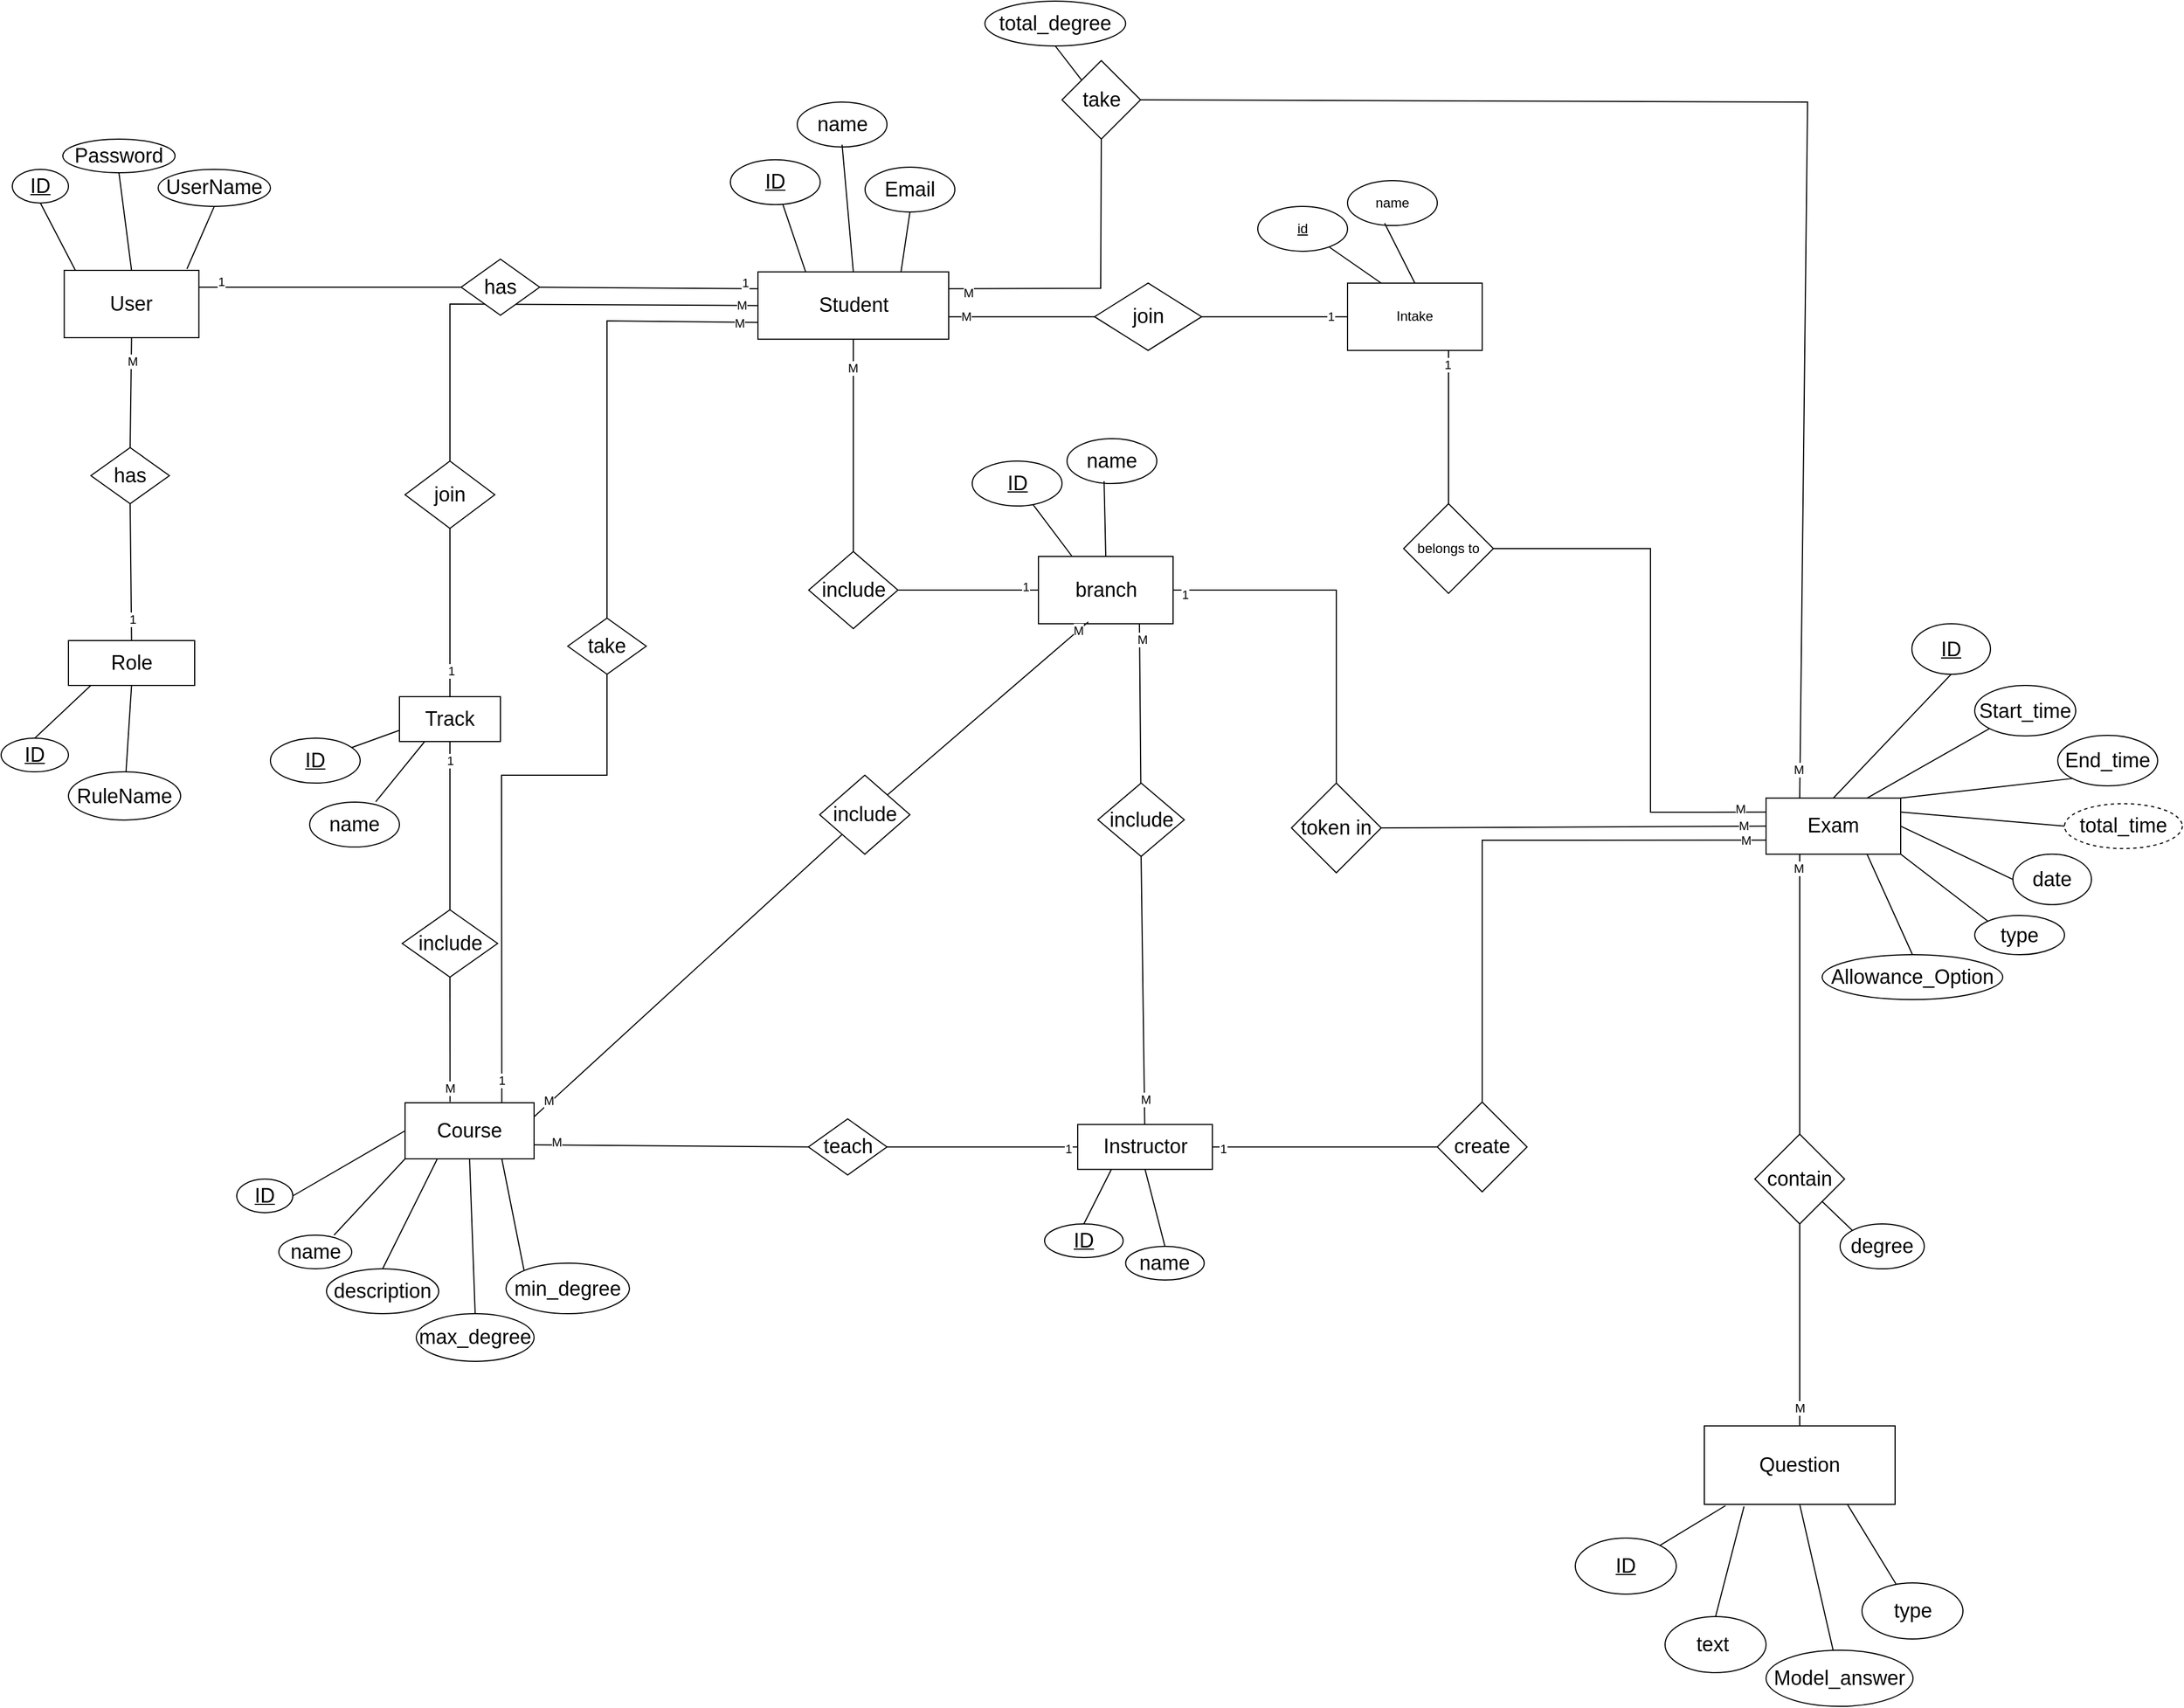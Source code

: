 <mxfile version="24.4.13" type="device">
  <diagram id="R2lEEEUBdFMjLlhIrx00" name="Page-1">
    <mxGraphModel dx="2950" dy="2292" grid="1" gridSize="10" guides="1" tooltips="1" connect="1" arrows="1" fold="1" page="1" pageScale="1" pageWidth="850" pageHeight="1100" math="0" shadow="0" extFonts="Permanent Marker^https://fonts.googleapis.com/css?family=Permanent+Marker">
      <root>
        <mxCell id="0" />
        <mxCell id="1" parent="0" />
        <mxCell id="14B_oREcPOsQsigrCazK-3" value="&lt;font style=&quot;font-size: 18px;&quot;&gt;Track&lt;/font&gt;" style="rounded=0;whiteSpace=wrap;html=1;" parent="1" vertex="1">
          <mxGeometry x="-125" y="540" width="90" height="40" as="geometry" />
        </mxCell>
        <mxCell id="14B_oREcPOsQsigrCazK-4" value="" style="endArrow=none;html=1;rounded=0;exitX=0;exitY=0.75;exitDx=0;exitDy=0;" parent="1" target="14B_oREcPOsQsigrCazK-5" edge="1" source="14B_oREcPOsQsigrCazK-3">
          <mxGeometry width="50" height="50" relative="1" as="geometry">
            <mxPoint x="-150" y="782.27" as="sourcePoint" />
            <mxPoint x="-160" y="722.27" as="targetPoint" />
          </mxGeometry>
        </mxCell>
        <mxCell id="14B_oREcPOsQsigrCazK-5" value="&lt;u&gt;&lt;font style=&quot;font-size: 18px;&quot;&gt;ID&lt;/font&gt;&lt;/u&gt;" style="ellipse;whiteSpace=wrap;html=1;" parent="1" vertex="1">
          <mxGeometry x="-240" y="577.03" width="80" height="40" as="geometry" />
        </mxCell>
        <mxCell id="14B_oREcPOsQsigrCazK-6" value="&lt;font style=&quot;font-size: 18px;&quot;&gt;name&lt;/font&gt;" style="ellipse;whiteSpace=wrap;html=1;" parent="1" vertex="1">
          <mxGeometry x="-205" y="634.04" width="80" height="40" as="geometry" />
        </mxCell>
        <mxCell id="14B_oREcPOsQsigrCazK-7" value="" style="endArrow=none;html=1;rounded=0;entryX=0.736;entryY=-0.009;entryDx=0;entryDy=0;entryPerimeter=0;exitX=0.25;exitY=1;exitDx=0;exitDy=0;" parent="1" target="14B_oREcPOsQsigrCazK-6" edge="1" source="14B_oREcPOsQsigrCazK-3">
          <mxGeometry width="50" height="50" relative="1" as="geometry">
            <mxPoint x="-80" y="782.27" as="sourcePoint" />
            <mxPoint x="-30" y="732.27" as="targetPoint" />
          </mxGeometry>
        </mxCell>
        <mxCell id="14B_oREcPOsQsigrCazK-9" value="Intake" style="rounded=0;whiteSpace=wrap;html=1;" parent="1" vertex="1">
          <mxGeometry x="720" y="171.36" width="120" height="60" as="geometry" />
        </mxCell>
        <mxCell id="14B_oREcPOsQsigrCazK-10" value="" style="endArrow=none;html=1;rounded=0;exitX=0.25;exitY=0;exitDx=0;exitDy=0;" parent="1" target="14B_oREcPOsQsigrCazK-11" edge="1" source="14B_oREcPOsQsigrCazK-9">
          <mxGeometry width="50" height="50" relative="1" as="geometry">
            <mxPoint x="544.53" y="161.36" as="sourcePoint" />
            <mxPoint x="534.53" y="101.36" as="targetPoint" />
          </mxGeometry>
        </mxCell>
        <mxCell id="14B_oREcPOsQsigrCazK-11" value="&lt;u&gt;id&lt;/u&gt;" style="ellipse;whiteSpace=wrap;html=1;" parent="1" vertex="1">
          <mxGeometry x="640" y="102.97" width="80" height="40" as="geometry" />
        </mxCell>
        <mxCell id="14B_oREcPOsQsigrCazK-12" value="name" style="ellipse;whiteSpace=wrap;html=1;" parent="1" vertex="1">
          <mxGeometry x="720" y="80" width="80" height="40" as="geometry" />
        </mxCell>
        <mxCell id="14B_oREcPOsQsigrCazK-13" value="" style="endArrow=none;html=1;rounded=0;entryX=0.413;entryY=0.95;entryDx=0;entryDy=0;entryPerimeter=0;exitX=0.5;exitY=0;exitDx=0;exitDy=0;" parent="1" target="14B_oREcPOsQsigrCazK-12" edge="1" source="14B_oREcPOsQsigrCazK-9">
          <mxGeometry width="50" height="50" relative="1" as="geometry">
            <mxPoint x="594.53" y="161.36" as="sourcePoint" />
            <mxPoint x="644.53" y="111.36" as="targetPoint" />
          </mxGeometry>
        </mxCell>
        <mxCell id="14B_oREcPOsQsigrCazK-14" value="&lt;font style=&quot;font-size: 18px;&quot;&gt;branch&lt;/font&gt;" style="rounded=0;whiteSpace=wrap;html=1;" parent="1" vertex="1">
          <mxGeometry x="444.53" y="415" width="120" height="60" as="geometry" />
        </mxCell>
        <mxCell id="14B_oREcPOsQsigrCazK-15" value="" style="endArrow=none;html=1;rounded=0;exitX=0.25;exitY=0;exitDx=0;exitDy=0;" parent="1" target="14B_oREcPOsQsigrCazK-16" edge="1" source="14B_oREcPOsQsigrCazK-14">
          <mxGeometry width="50" height="50" relative="1" as="geometry">
            <mxPoint x="544.53" y="341.36" as="sourcePoint" />
            <mxPoint x="534.53" y="281.36" as="targetPoint" />
          </mxGeometry>
        </mxCell>
        <mxCell id="14B_oREcPOsQsigrCazK-16" value="&lt;u&gt;&lt;font style=&quot;font-size: 18px;&quot;&gt;ID&lt;/font&gt;&lt;/u&gt;" style="ellipse;whiteSpace=wrap;html=1;" parent="1" vertex="1">
          <mxGeometry x="385.53" y="330" width="80" height="40" as="geometry" />
        </mxCell>
        <mxCell id="14B_oREcPOsQsigrCazK-17" value="&lt;font style=&quot;font-size: 18px;&quot;&gt;name&lt;/font&gt;" style="ellipse;whiteSpace=wrap;html=1;" parent="1" vertex="1">
          <mxGeometry x="470" y="310" width="80" height="40" as="geometry" />
        </mxCell>
        <mxCell id="14B_oREcPOsQsigrCazK-18" value="" style="endArrow=none;html=1;rounded=0;entryX=0.413;entryY=0.95;entryDx=0;entryDy=0;entryPerimeter=0;exitX=0.5;exitY=0;exitDx=0;exitDy=0;" parent="1" target="14B_oREcPOsQsigrCazK-17" edge="1" source="14B_oREcPOsQsigrCazK-14">
          <mxGeometry width="50" height="50" relative="1" as="geometry">
            <mxPoint x="614.53" y="341.36" as="sourcePoint" />
            <mxPoint x="664.53" y="291.36" as="targetPoint" />
          </mxGeometry>
        </mxCell>
        <mxCell id="14B_oREcPOsQsigrCazK-19" value="&lt;font style=&quot;font-size: 18px;&quot;&gt;Student&lt;/font&gt;" style="rounded=0;whiteSpace=wrap;html=1;" parent="1" vertex="1">
          <mxGeometry x="194.53" y="161.36" width="170" height="60" as="geometry" />
        </mxCell>
        <mxCell id="14B_oREcPOsQsigrCazK-20" value="" style="endArrow=none;html=1;rounded=0;exitX=0.25;exitY=0;exitDx=0;exitDy=0;" parent="1" target="14B_oREcPOsQsigrCazK-21" edge="1" source="14B_oREcPOsQsigrCazK-19">
          <mxGeometry width="50" height="50" relative="1" as="geometry">
            <mxPoint x="224.53" y="161.36" as="sourcePoint" />
            <mxPoint x="214.53" y="101.36" as="targetPoint" />
          </mxGeometry>
        </mxCell>
        <mxCell id="14B_oREcPOsQsigrCazK-21" value="&lt;u&gt;&lt;font style=&quot;font-size: 18px;&quot;&gt;ID&lt;/font&gt;&lt;/u&gt;" style="ellipse;whiteSpace=wrap;html=1;" parent="1" vertex="1">
          <mxGeometry x="170.0" y="61.36" width="80" height="40" as="geometry" />
        </mxCell>
        <mxCell id="14B_oREcPOsQsigrCazK-22" value="&lt;font style=&quot;font-size: 18px;&quot;&gt;name&lt;/font&gt;" style="ellipse;whiteSpace=wrap;html=1;" parent="1" vertex="1">
          <mxGeometry x="229.53" y="10" width="80" height="40" as="geometry" />
        </mxCell>
        <mxCell id="14B_oREcPOsQsigrCazK-23" value="" style="endArrow=none;html=1;rounded=0;entryX=0.5;entryY=0.95;entryDx=0;entryDy=0;entryPerimeter=0;exitX=0.5;exitY=0;exitDx=0;exitDy=0;" parent="1" target="14B_oREcPOsQsigrCazK-22" edge="1" source="14B_oREcPOsQsigrCazK-19">
          <mxGeometry width="50" height="50" relative="1" as="geometry">
            <mxPoint x="294.53" y="161.36" as="sourcePoint" />
            <mxPoint x="344.53" y="111.36" as="targetPoint" />
          </mxGeometry>
        </mxCell>
        <mxCell id="14B_oREcPOsQsigrCazK-24" value="&lt;font style=&quot;font-size: 18px;&quot;&gt;join&lt;/font&gt;" style="rhombus;whiteSpace=wrap;html=1;" parent="1" vertex="1">
          <mxGeometry x="-120" y="330" width="80" height="60" as="geometry" />
        </mxCell>
        <mxCell id="14B_oREcPOsQsigrCazK-25" value="&lt;font style=&quot;font-size: 18px;&quot;&gt;join&lt;/font&gt;" style="rhombus;whiteSpace=wrap;html=1;" parent="1" vertex="1">
          <mxGeometry x="494.53" y="171.36" width="95.47" height="60" as="geometry" />
        </mxCell>
        <mxCell id="14B_oREcPOsQsigrCazK-33" value="" style="endArrow=none;html=1;rounded=0;entryX=0.5;entryY=1;entryDx=0;entryDy=0;exitX=0.5;exitY=0;exitDx=0;exitDy=0;" parent="1" source="14B_oREcPOsQsigrCazK-3" target="14B_oREcPOsQsigrCazK-24" edge="1">
          <mxGeometry width="50" height="50" relative="1" as="geometry">
            <mxPoint x="120" y="200" as="sourcePoint" />
            <mxPoint x="170" y="190" as="targetPoint" />
          </mxGeometry>
        </mxCell>
        <mxCell id="B5UOWCQT7WB5_f8kOvTA-18" value="1" style="edgeLabel;html=1;align=center;verticalAlign=middle;resizable=0;points=[];" vertex="1" connectable="0" parent="14B_oREcPOsQsigrCazK-33">
          <mxGeometry x="-0.687" y="-1" relative="1" as="geometry">
            <mxPoint as="offset" />
          </mxGeometry>
        </mxCell>
        <mxCell id="14B_oREcPOsQsigrCazK-35" value="" style="endArrow=none;html=1;rounded=0;entryX=0;entryY=0.5;entryDx=0;entryDy=0;exitX=0.5;exitY=0;exitDx=0;exitDy=0;entryPerimeter=0;" parent="1" source="14B_oREcPOsQsigrCazK-24" target="14B_oREcPOsQsigrCazK-19" edge="1">
          <mxGeometry width="50" height="50" relative="1" as="geometry">
            <mxPoint x="260" y="195" as="sourcePoint" />
            <mxPoint x="310" y="185" as="targetPoint" />
            <Array as="points">
              <mxPoint x="-80" y="190" />
            </Array>
          </mxGeometry>
        </mxCell>
        <mxCell id="B5UOWCQT7WB5_f8kOvTA-17" value="M" style="edgeLabel;html=1;align=center;verticalAlign=middle;resizable=0;points=[];" vertex="1" connectable="0" parent="14B_oREcPOsQsigrCazK-35">
          <mxGeometry x="0.931" y="1" relative="1" as="geometry">
            <mxPoint as="offset" />
          </mxGeometry>
        </mxCell>
        <mxCell id="14B_oREcPOsQsigrCazK-56" value="" style="endArrow=none;html=1;rounded=0;entryX=0;entryY=0.5;entryDx=0;entryDy=0;" parent="1" target="14B_oREcPOsQsigrCazK-25" edge="1">
          <mxGeometry width="50" height="50" relative="1" as="geometry">
            <mxPoint x="364.53" y="201.36" as="sourcePoint" />
            <mxPoint x="414.53" y="151.36" as="targetPoint" />
          </mxGeometry>
        </mxCell>
        <mxCell id="B5UOWCQT7WB5_f8kOvTA-31" value="M" style="edgeLabel;html=1;align=center;verticalAlign=middle;resizable=0;points=[];" vertex="1" connectable="0" parent="14B_oREcPOsQsigrCazK-56">
          <mxGeometry x="-0.758" y="1" relative="1" as="geometry">
            <mxPoint as="offset" />
          </mxGeometry>
        </mxCell>
        <mxCell id="14B_oREcPOsQsigrCazK-61" value="" style="endArrow=none;html=1;rounded=0;entryX=0;entryY=0.5;entryDx=0;entryDy=0;exitX=1;exitY=0.5;exitDx=0;exitDy=0;" parent="1" target="14B_oREcPOsQsigrCazK-9" edge="1" source="14B_oREcPOsQsigrCazK-25">
          <mxGeometry width="50" height="50" relative="1" as="geometry">
            <mxPoint x="600" y="180" as="sourcePoint" />
            <mxPoint x="414.53" y="151.36" as="targetPoint" />
            <Array as="points" />
          </mxGeometry>
        </mxCell>
        <mxCell id="B5UOWCQT7WB5_f8kOvTA-32" value="1" style="edgeLabel;html=1;align=center;verticalAlign=middle;resizable=0;points=[];" vertex="1" connectable="0" parent="14B_oREcPOsQsigrCazK-61">
          <mxGeometry x="0.763" y="1" relative="1" as="geometry">
            <mxPoint as="offset" />
          </mxGeometry>
        </mxCell>
        <mxCell id="14B_oREcPOsQsigrCazK-63" value="&lt;font style=&quot;font-size: 18px;&quot;&gt;include&lt;/font&gt;" style="rhombus;whiteSpace=wrap;html=1;" parent="1" vertex="1">
          <mxGeometry x="239.76" y="410.68" width="79.53" height="68.64" as="geometry" />
        </mxCell>
        <mxCell id="14B_oREcPOsQsigrCazK-64" value="" style="endArrow=none;html=1;rounded=0;entryX=0;entryY=0.5;entryDx=0;entryDy=0;exitX=1;exitY=0.5;exitDx=0;exitDy=0;" parent="1" source="14B_oREcPOsQsigrCazK-63" target="14B_oREcPOsQsigrCazK-14" edge="1">
          <mxGeometry width="50" height="50" relative="1" as="geometry">
            <mxPoint x="364.53" y="341.36" as="sourcePoint" />
            <mxPoint x="414.53" y="291.36" as="targetPoint" />
          </mxGeometry>
        </mxCell>
        <mxCell id="B5UOWCQT7WB5_f8kOvTA-28" value="1" style="edgeLabel;html=1;align=center;verticalAlign=middle;resizable=0;points=[];" vertex="1" connectable="0" parent="14B_oREcPOsQsigrCazK-64">
          <mxGeometry x="0.805" y="3" relative="1" as="geometry">
            <mxPoint as="offset" />
          </mxGeometry>
        </mxCell>
        <mxCell id="14B_oREcPOsQsigrCazK-65" value="" style="endArrow=none;html=1;rounded=0;exitX=0.5;exitY=1;exitDx=0;exitDy=0;" parent="1" source="14B_oREcPOsQsigrCazK-19" target="14B_oREcPOsQsigrCazK-63" edge="1">
          <mxGeometry width="50" height="50" relative="1" as="geometry">
            <mxPoint x="364.53" y="341.36" as="sourcePoint" />
            <mxPoint x="414.53" y="291.36" as="targetPoint" />
          </mxGeometry>
        </mxCell>
        <mxCell id="B5UOWCQT7WB5_f8kOvTA-29" value="M" style="edgeLabel;html=1;align=center;verticalAlign=middle;resizable=0;points=[];" vertex="1" connectable="0" parent="14B_oREcPOsQsigrCazK-65">
          <mxGeometry x="-0.727" y="-1" relative="1" as="geometry">
            <mxPoint y="-1" as="offset" />
          </mxGeometry>
        </mxCell>
        <mxCell id="14B_oREcPOsQsigrCazK-68" value="&lt;font style=&quot;font-size: 18px;&quot;&gt;Email&lt;/font&gt;" style="ellipse;whiteSpace=wrap;html=1;" parent="1" vertex="1">
          <mxGeometry x="290" y="67.97" width="80" height="40" as="geometry" />
        </mxCell>
        <mxCell id="14B_oREcPOsQsigrCazK-69" value="" style="endArrow=none;html=1;rounded=0;entryX=0.5;entryY=1;entryDx=0;entryDy=0;exitX=0.75;exitY=0;exitDx=0;exitDy=0;" parent="1" source="14B_oREcPOsQsigrCazK-19" target="14B_oREcPOsQsigrCazK-68" edge="1">
          <mxGeometry width="50" height="50" relative="1" as="geometry">
            <mxPoint x="184.53" y="141.36" as="sourcePoint" />
            <mxPoint x="234.53" y="91.36" as="targetPoint" />
          </mxGeometry>
        </mxCell>
        <mxCell id="14B_oREcPOsQsigrCazK-70" value="&lt;font style=&quot;font-size: 18px;&quot;&gt;User&lt;/font&gt;" style="rounded=0;whiteSpace=wrap;html=1;" parent="1" vertex="1">
          <mxGeometry x="-423.75" y="160" width="120" height="60" as="geometry" />
        </mxCell>
        <mxCell id="14B_oREcPOsQsigrCazK-71" value="&lt;u&gt;&lt;font style=&quot;font-size: 18px;&quot;&gt;ID&lt;/font&gt;&lt;/u&gt;" style="ellipse;whiteSpace=wrap;html=1;" parent="1" vertex="1">
          <mxGeometry x="-470" y="70" width="50" height="30" as="geometry" />
        </mxCell>
        <mxCell id="14B_oREcPOsQsigrCazK-72" value="&lt;font style=&quot;font-size: 18px;&quot;&gt;Password&lt;/font&gt;" style="ellipse;whiteSpace=wrap;html=1;" parent="1" vertex="1">
          <mxGeometry x="-425" y="42.97" width="100" height="30" as="geometry" />
        </mxCell>
        <mxCell id="14B_oREcPOsQsigrCazK-73" value="&lt;font style=&quot;font-size: 18px;&quot;&gt;UserName&lt;/font&gt;" style="ellipse;whiteSpace=wrap;html=1;" parent="1" vertex="1">
          <mxGeometry x="-340" y="70" width="100" height="32.97" as="geometry" />
        </mxCell>
        <mxCell id="14B_oREcPOsQsigrCazK-74" value="" style="endArrow=none;html=1;rounded=0;exitX=0.911;exitY=-0.021;exitDx=0;exitDy=0;exitPerimeter=0;entryX=0.5;entryY=1;entryDx=0;entryDy=0;" parent="1" source="14B_oREcPOsQsigrCazK-70" target="14B_oREcPOsQsigrCazK-73" edge="1">
          <mxGeometry width="50" height="50" relative="1" as="geometry">
            <mxPoint x="-175" y="112.97" as="sourcePoint" />
            <mxPoint x="-300" y="102.97" as="targetPoint" />
          </mxGeometry>
        </mxCell>
        <mxCell id="14B_oREcPOsQsigrCazK-75" value="" style="endArrow=none;html=1;rounded=0;entryX=0.5;entryY=1;entryDx=0;entryDy=0;exitX=0.5;exitY=0;exitDx=0;exitDy=0;" parent="1" source="14B_oREcPOsQsigrCazK-70" target="14B_oREcPOsQsigrCazK-72" edge="1">
          <mxGeometry width="50" height="50" relative="1" as="geometry">
            <mxPoint x="-375" y="152.97" as="sourcePoint" />
            <mxPoint x="-125" y="62.97" as="targetPoint" />
          </mxGeometry>
        </mxCell>
        <mxCell id="14B_oREcPOsQsigrCazK-76" value="" style="endArrow=none;html=1;rounded=0;entryX=0.5;entryY=1;entryDx=0;entryDy=0;exitX=0.083;exitY=0;exitDx=0;exitDy=0;exitPerimeter=0;" parent="1" source="14B_oREcPOsQsigrCazK-70" target="14B_oREcPOsQsigrCazK-71" edge="1">
          <mxGeometry width="50" height="50" relative="1" as="geometry">
            <mxPoint x="-175" y="112.97" as="sourcePoint" />
            <mxPoint x="-125" y="62.97" as="targetPoint" />
          </mxGeometry>
        </mxCell>
        <mxCell id="14B_oREcPOsQsigrCazK-77" value="&lt;font style=&quot;font-size: 18px;&quot;&gt;has&lt;/font&gt;" style="rhombus;whiteSpace=wrap;html=1;" parent="1" vertex="1">
          <mxGeometry x="-70" y="150" width="70" height="50" as="geometry" />
        </mxCell>
        <mxCell id="14B_oREcPOsQsigrCazK-78" value="" style="endArrow=none;html=1;rounded=0;exitX=1;exitY=0.5;exitDx=0;exitDy=0;entryX=0;entryY=0.25;entryDx=0;entryDy=0;" parent="1" source="14B_oREcPOsQsigrCazK-77" edge="1" target="14B_oREcPOsQsigrCazK-19">
          <mxGeometry width="50" height="50" relative="1" as="geometry">
            <mxPoint x="270" y="270" as="sourcePoint" />
            <mxPoint x="320" y="220" as="targetPoint" />
          </mxGeometry>
        </mxCell>
        <mxCell id="B5UOWCQT7WB5_f8kOvTA-7" value="1" style="edgeLabel;html=1;align=center;verticalAlign=middle;resizable=0;points=[];" vertex="1" connectable="0" parent="14B_oREcPOsQsigrCazK-78">
          <mxGeometry x="0.869" y="6" relative="1" as="geometry">
            <mxPoint x="1" as="offset" />
          </mxGeometry>
        </mxCell>
        <mxCell id="14B_oREcPOsQsigrCazK-80" value="" style="endArrow=none;html=1;rounded=0;entryX=0;entryY=0.5;entryDx=0;entryDy=0;exitX=1;exitY=0.25;exitDx=0;exitDy=0;" parent="1" source="14B_oREcPOsQsigrCazK-70" target="14B_oREcPOsQsigrCazK-77" edge="1">
          <mxGeometry width="50" height="50" relative="1" as="geometry">
            <mxPoint x="115" y="352.01" as="sourcePoint" />
            <mxPoint x="165" y="302.01" as="targetPoint" />
          </mxGeometry>
        </mxCell>
        <mxCell id="B5UOWCQT7WB5_f8kOvTA-6" value="1" style="edgeLabel;html=1;align=center;verticalAlign=middle;resizable=0;points=[];" vertex="1" connectable="0" parent="14B_oREcPOsQsigrCazK-80">
          <mxGeometry x="-0.848" y="5" relative="1" as="geometry">
            <mxPoint x="1" as="offset" />
          </mxGeometry>
        </mxCell>
        <mxCell id="14B_oREcPOsQsigrCazK-83" value="&lt;font style=&quot;font-size: 18px;&quot;&gt;has&lt;/font&gt;" style="rhombus;whiteSpace=wrap;html=1;" parent="1" vertex="1">
          <mxGeometry x="-400" y="317.97" width="70" height="50" as="geometry" />
        </mxCell>
        <mxCell id="14B_oREcPOsQsigrCazK-84" value="" style="endArrow=none;html=1;rounded=0;entryX=0.5;entryY=1;entryDx=0;entryDy=0;exitX=0.5;exitY=0;exitDx=0;exitDy=0;" parent="1" source="14B_oREcPOsQsigrCazK-83" target="14B_oREcPOsQsigrCazK-70" edge="1">
          <mxGeometry width="50" height="50" relative="1" as="geometry">
            <mxPoint x="85" y="283.93" as="sourcePoint" />
            <mxPoint x="135" y="233.93" as="targetPoint" />
          </mxGeometry>
        </mxCell>
        <mxCell id="B5UOWCQT7WB5_f8kOvTA-4" value="M" style="edgeLabel;html=1;align=center;verticalAlign=middle;resizable=0;points=[];" vertex="1" connectable="0" parent="14B_oREcPOsQsigrCazK-84">
          <mxGeometry x="0.585" y="-1" relative="1" as="geometry">
            <mxPoint as="offset" />
          </mxGeometry>
        </mxCell>
        <mxCell id="14B_oREcPOsQsigrCazK-86" value="&lt;font style=&quot;font-size: 18px;&quot;&gt;Role&lt;/font&gt;" style="rounded=0;whiteSpace=wrap;html=1;" parent="1" vertex="1">
          <mxGeometry x="-420" y="490" width="112.5" height="40" as="geometry" />
        </mxCell>
        <mxCell id="14B_oREcPOsQsigrCazK-87" value="" style="endArrow=none;html=1;rounded=0;entryX=0.5;entryY=1;entryDx=0;entryDy=0;exitX=0.5;exitY=0;exitDx=0;exitDy=0;" parent="1" source="14B_oREcPOsQsigrCazK-86" target="14B_oREcPOsQsigrCazK-83" edge="1">
          <mxGeometry width="50" height="50" relative="1" as="geometry">
            <mxPoint x="45" y="372.97" as="sourcePoint" />
            <mxPoint x="-362.5" y="372.97" as="targetPoint" />
          </mxGeometry>
        </mxCell>
        <mxCell id="B5UOWCQT7WB5_f8kOvTA-5" value="1" style="edgeLabel;html=1;align=center;verticalAlign=middle;resizable=0;points=[];" vertex="1" connectable="0" parent="14B_oREcPOsQsigrCazK-87">
          <mxGeometry x="-0.688" y="-1" relative="1" as="geometry">
            <mxPoint as="offset" />
          </mxGeometry>
        </mxCell>
        <mxCell id="14B_oREcPOsQsigrCazK-88" value="&lt;u&gt;&lt;font style=&quot;font-size: 18px;&quot;&gt;ID&lt;/font&gt;&lt;/u&gt;" style="ellipse;whiteSpace=wrap;html=1;" parent="1" vertex="1">
          <mxGeometry x="-480" y="577.03" width="60" height="30" as="geometry" />
        </mxCell>
        <mxCell id="14B_oREcPOsQsigrCazK-89" value="" style="endArrow=none;html=1;rounded=0;entryX=0.176;entryY=1.003;entryDx=0;entryDy=0;entryPerimeter=0;exitX=0.5;exitY=0;exitDx=0;exitDy=0;" parent="1" source="14B_oREcPOsQsigrCazK-88" target="14B_oREcPOsQsigrCazK-86" edge="1">
          <mxGeometry width="50" height="50" relative="1" as="geometry">
            <mxPoint x="-150" y="587.03" as="sourcePoint" />
            <mxPoint x="-100" y="537.03" as="targetPoint" />
          </mxGeometry>
        </mxCell>
        <mxCell id="14B_oREcPOsQsigrCazK-90" value="&lt;font style=&quot;font-size: 18px;&quot;&gt;RuleName&lt;/font&gt;" style="ellipse;whiteSpace=wrap;html=1;direction=east;" parent="1" vertex="1">
          <mxGeometry x="-420" y="607.03" width="100" height="42.97" as="geometry" />
        </mxCell>
        <mxCell id="14B_oREcPOsQsigrCazK-91" value="" style="endArrow=none;html=1;rounded=0;entryX=0.5;entryY=1;entryDx=0;entryDy=0;" parent="1" source="14B_oREcPOsQsigrCazK-90" target="14B_oREcPOsQsigrCazK-86" edge="1">
          <mxGeometry width="50" height="50" relative="1" as="geometry">
            <mxPoint x="-150" y="587.03" as="sourcePoint" />
            <mxPoint x="-100" y="537.03" as="targetPoint" />
          </mxGeometry>
        </mxCell>
        <mxCell id="14B_oREcPOsQsigrCazK-100" value="&lt;font style=&quot;font-size: 18px;&quot;&gt;Instructor&lt;/font&gt;" style="rounded=0;whiteSpace=wrap;html=1;" parent="1" vertex="1">
          <mxGeometry x="479.53" y="921.36" width="120" height="40" as="geometry" />
        </mxCell>
        <mxCell id="14B_oREcPOsQsigrCazK-101" value="&lt;u&gt;&lt;font style=&quot;font-size: 18px;&quot;&gt;ID&lt;/font&gt;&lt;/u&gt;" style="ellipse;whiteSpace=wrap;html=1;" parent="1" vertex="1">
          <mxGeometry x="450" y="1010" width="70" height="30" as="geometry" />
        </mxCell>
        <mxCell id="14B_oREcPOsQsigrCazK-102" value="" style="endArrow=none;html=1;rounded=0;entryX=0.5;entryY=0;entryDx=0;entryDy=0;exitX=0.25;exitY=1;exitDx=0;exitDy=0;" parent="1" source="14B_oREcPOsQsigrCazK-100" target="14B_oREcPOsQsigrCazK-101" edge="1">
          <mxGeometry width="50" height="50" relative="1" as="geometry">
            <mxPoint x="590" y="960" as="sourcePoint" />
            <mxPoint x="590" y="1060" as="targetPoint" />
          </mxGeometry>
        </mxCell>
        <mxCell id="14B_oREcPOsQsigrCazK-103" value="&lt;font style=&quot;font-size: 18px;&quot;&gt;name&lt;/font&gt;" style="ellipse;whiteSpace=wrap;html=1;" parent="1" vertex="1">
          <mxGeometry x="522.26" y="1030" width="70" height="30" as="geometry" />
        </mxCell>
        <mxCell id="14B_oREcPOsQsigrCazK-104" value="" style="endArrow=none;html=1;rounded=0;exitX=0.5;exitY=1;exitDx=0;exitDy=0;entryX=0.5;entryY=0;entryDx=0;entryDy=0;" parent="1" source="14B_oREcPOsQsigrCazK-100" target="14B_oREcPOsQsigrCazK-103" edge="1">
          <mxGeometry width="50" height="50" relative="1" as="geometry">
            <mxPoint x="629.53" y="958.64" as="sourcePoint" />
            <mxPoint x="626.53" y="1048.64" as="targetPoint" />
          </mxGeometry>
        </mxCell>
        <mxCell id="14B_oREcPOsQsigrCazK-105" value="&lt;font style=&quot;font-size: 18px;&quot;&gt;Course&lt;/font&gt;" style="rounded=0;whiteSpace=wrap;html=1;" parent="1" vertex="1">
          <mxGeometry x="-120" y="902" width="115" height="50" as="geometry" />
        </mxCell>
        <mxCell id="14B_oREcPOsQsigrCazK-106" value="" style="endArrow=none;html=1;rounded=0;exitX=0.5;exitY=1;exitDx=0;exitDy=0;" parent="1" source="14B_oREcPOsQsigrCazK-108" target="14B_oREcPOsQsigrCazK-100" edge="1">
          <mxGeometry width="50" height="50" relative="1" as="geometry">
            <mxPoint x="589.53" y="491.36" as="sourcePoint" />
            <mxPoint x="254.53" y="411.36" as="targetPoint" />
          </mxGeometry>
        </mxCell>
        <mxCell id="B5UOWCQT7WB5_f8kOvTA-11" value="M" style="edgeLabel;html=1;align=center;verticalAlign=middle;resizable=0;points=[];" vertex="1" connectable="0" parent="14B_oREcPOsQsigrCazK-106">
          <mxGeometry x="0.822" y="1" relative="1" as="geometry">
            <mxPoint y="-1" as="offset" />
          </mxGeometry>
        </mxCell>
        <mxCell id="14B_oREcPOsQsigrCazK-108" value="&lt;font style=&quot;font-size: 18px;&quot;&gt;include&lt;/font&gt;" style="rhombus;whiteSpace=wrap;html=1;" parent="1" vertex="1">
          <mxGeometry x="497.5" y="617.03" width="77.03" height="65.4" as="geometry" />
        </mxCell>
        <mxCell id="14B_oREcPOsQsigrCazK-110" value="" style="endArrow=none;html=1;rounded=0;entryX=0.75;entryY=1;entryDx=0;entryDy=0;" parent="1" source="14B_oREcPOsQsigrCazK-108" target="14B_oREcPOsQsigrCazK-14" edge="1">
          <mxGeometry width="50" height="50" relative="1" as="geometry">
            <mxPoint x="204.53" y="541.36" as="sourcePoint" />
            <mxPoint x="594.53" y="401.36" as="targetPoint" />
          </mxGeometry>
        </mxCell>
        <mxCell id="B5UOWCQT7WB5_f8kOvTA-12" value="M" style="edgeLabel;html=1;align=center;verticalAlign=middle;resizable=0;points=[];" vertex="1" connectable="0" parent="14B_oREcPOsQsigrCazK-110">
          <mxGeometry x="0.793" y="-2" relative="1" as="geometry">
            <mxPoint y="-1" as="offset" />
          </mxGeometry>
        </mxCell>
        <mxCell id="14B_oREcPOsQsigrCazK-113" value="&lt;font style=&quot;font-size: 18px;&quot;&gt;name&lt;/font&gt;" style="ellipse;whiteSpace=wrap;html=1;" parent="1" vertex="1">
          <mxGeometry x="-232.5" y="1020" width="65" height="30" as="geometry" />
        </mxCell>
        <mxCell id="14B_oREcPOsQsigrCazK-114" value="&lt;font style=&quot;font-size: 18px;&quot;&gt;description&lt;/font&gt;" style="ellipse;whiteSpace=wrap;html=1;" parent="1" vertex="1">
          <mxGeometry x="-190" y="1050" width="100" height="40" as="geometry" />
        </mxCell>
        <mxCell id="14B_oREcPOsQsigrCazK-115" value="&lt;u&gt;&lt;font style=&quot;font-size: 18px;&quot;&gt;ID&lt;/font&gt;&lt;/u&gt;" style="ellipse;whiteSpace=wrap;html=1;" parent="1" vertex="1">
          <mxGeometry x="-270" y="970" width="50" height="30" as="geometry" />
        </mxCell>
        <mxCell id="14B_oREcPOsQsigrCazK-116" value="&lt;font style=&quot;font-size: 18px;&quot;&gt;min_degree&lt;/font&gt;" style="ellipse;whiteSpace=wrap;html=1;" parent="1" vertex="1">
          <mxGeometry x="-30" y="1045" width="110" height="45" as="geometry" />
        </mxCell>
        <mxCell id="14B_oREcPOsQsigrCazK-117" value="&lt;font style=&quot;font-size: 18px;&quot;&gt;max_degree&lt;/font&gt;" style="ellipse;whiteSpace=wrap;html=1;" parent="1" vertex="1">
          <mxGeometry x="-110" y="1090" width="105" height="42.5" as="geometry" />
        </mxCell>
        <mxCell id="14B_oREcPOsQsigrCazK-118" value="" style="endArrow=none;html=1;rounded=0;entryX=0;entryY=0.5;entryDx=0;entryDy=0;exitX=1;exitY=0.5;exitDx=0;exitDy=0;" parent="1" source="14B_oREcPOsQsigrCazK-115" target="14B_oREcPOsQsigrCazK-105" edge="1">
          <mxGeometry width="50" height="50" relative="1" as="geometry">
            <mxPoint x="-240" y="1010" as="sourcePoint" />
            <mxPoint x="82.5" y="797.28" as="targetPoint" />
          </mxGeometry>
        </mxCell>
        <mxCell id="14B_oREcPOsQsigrCazK-119" value="" style="endArrow=none;html=1;rounded=0;exitX=0.757;exitY=0;exitDx=0;exitDy=0;exitPerimeter=0;entryX=0;entryY=1;entryDx=0;entryDy=0;" parent="1" source="14B_oREcPOsQsigrCazK-113" target="14B_oREcPOsQsigrCazK-105" edge="1">
          <mxGeometry width="50" height="50" relative="1" as="geometry">
            <mxPoint x="-7.5" y="947.28" as="sourcePoint" />
            <mxPoint x="42.5" y="897.28" as="targetPoint" />
          </mxGeometry>
        </mxCell>
        <mxCell id="14B_oREcPOsQsigrCazK-120" value="" style="endArrow=none;html=1;rounded=0;exitX=0.25;exitY=1;exitDx=0;exitDy=0;entryX=0.5;entryY=0;entryDx=0;entryDy=0;" parent="1" source="14B_oREcPOsQsigrCazK-105" edge="1" target="14B_oREcPOsQsigrCazK-114">
          <mxGeometry width="50" height="50" relative="1" as="geometry">
            <mxPoint x="42.5" y="857.28" as="sourcePoint" />
            <mxPoint x="62.5" y="977.28" as="targetPoint" />
          </mxGeometry>
        </mxCell>
        <mxCell id="14B_oREcPOsQsigrCazK-121" value="" style="endArrow=none;html=1;rounded=0;entryX=0.5;entryY=0;entryDx=0;entryDy=0;exitX=0.5;exitY=1;exitDx=0;exitDy=0;" parent="1" target="14B_oREcPOsQsigrCazK-117" edge="1" source="14B_oREcPOsQsigrCazK-105">
          <mxGeometry width="50" height="50" relative="1" as="geometry">
            <mxPoint x="82.5" y="897.28" as="sourcePoint" />
            <mxPoint x="102.5" y="817.28" as="targetPoint" />
          </mxGeometry>
        </mxCell>
        <mxCell id="14B_oREcPOsQsigrCazK-122" value="" style="endArrow=none;html=1;rounded=0;exitX=0.75;exitY=1;exitDx=0;exitDy=0;entryX=0;entryY=0;entryDx=0;entryDy=0;" parent="1" source="14B_oREcPOsQsigrCazK-105" target="14B_oREcPOsQsigrCazK-116" edge="1">
          <mxGeometry width="50" height="50" relative="1" as="geometry">
            <mxPoint x="62.5" y="877.28" as="sourcePoint" />
            <mxPoint x="70" y="1000" as="targetPoint" />
          </mxGeometry>
        </mxCell>
        <mxCell id="14B_oREcPOsQsigrCazK-123" value="&lt;font style=&quot;font-size: 18px;&quot;&gt;take&lt;/font&gt;" style="rhombus;whiteSpace=wrap;html=1;" parent="1" vertex="1">
          <mxGeometry x="25" y="470" width="70" height="50" as="geometry" />
        </mxCell>
        <mxCell id="14B_oREcPOsQsigrCazK-124" value="" style="endArrow=none;html=1;rounded=0;entryX=0;entryY=0.75;entryDx=0;entryDy=0;exitX=0.5;exitY=0;exitDx=0;exitDy=0;" parent="1" source="14B_oREcPOsQsigrCazK-123" target="14B_oREcPOsQsigrCazK-19" edge="1">
          <mxGeometry width="50" height="50" relative="1" as="geometry">
            <mxPoint x="330" y="400" as="sourcePoint" />
            <mxPoint x="380" y="350" as="targetPoint" />
            <Array as="points">
              <mxPoint x="60" y="440" />
              <mxPoint x="60" y="205" />
            </Array>
          </mxGeometry>
        </mxCell>
        <mxCell id="B5UOWCQT7WB5_f8kOvTA-16" value="M" style="edgeLabel;html=1;align=center;verticalAlign=middle;resizable=0;points=[];" vertex="1" connectable="0" parent="14B_oREcPOsQsigrCazK-124">
          <mxGeometry x="0.918" y="-1" relative="1" as="geometry">
            <mxPoint as="offset" />
          </mxGeometry>
        </mxCell>
        <mxCell id="14B_oREcPOsQsigrCazK-126" value="" style="endArrow=none;html=1;rounded=0;entryX=0.5;entryY=1;entryDx=0;entryDy=0;exitX=0.75;exitY=0;exitDx=0;exitDy=0;" parent="1" source="14B_oREcPOsQsigrCazK-105" target="14B_oREcPOsQsigrCazK-123" edge="1">
          <mxGeometry width="50" height="50" relative="1" as="geometry">
            <mxPoint x="165" y="842.27" as="sourcePoint" />
            <mxPoint x="167.5" y="732.27" as="targetPoint" />
            <Array as="points">
              <mxPoint x="-34" y="610" />
              <mxPoint x="60" y="610" />
            </Array>
          </mxGeometry>
        </mxCell>
        <mxCell id="B5UOWCQT7WB5_f8kOvTA-15" value="1" style="edgeLabel;html=1;align=center;verticalAlign=middle;resizable=0;points=[];" vertex="1" connectable="0" parent="14B_oREcPOsQsigrCazK-126">
          <mxGeometry x="-0.917" relative="1" as="geometry">
            <mxPoint as="offset" />
          </mxGeometry>
        </mxCell>
        <mxCell id="14B_oREcPOsQsigrCazK-130" value="&lt;font style=&quot;font-size: 18px;&quot;&gt;include&lt;/font&gt;" style="rhombus;whiteSpace=wrap;html=1;" parent="1" vertex="1">
          <mxGeometry x="249.53" y="610" width="80.47" height="70.4" as="geometry" />
        </mxCell>
        <mxCell id="14B_oREcPOsQsigrCazK-131" value="" style="endArrow=none;html=1;rounded=0;entryX=0;entryY=1;entryDx=0;entryDy=0;exitX=1;exitY=0.25;exitDx=0;exitDy=0;" parent="1" source="14B_oREcPOsQsigrCazK-105" target="14B_oREcPOsQsigrCazK-130" edge="1">
          <mxGeometry width="50" height="50" relative="1" as="geometry">
            <mxPoint x="42.5" y="660" as="sourcePoint" />
            <mxPoint x="92.5" y="610" as="targetPoint" />
          </mxGeometry>
        </mxCell>
        <mxCell id="B5UOWCQT7WB5_f8kOvTA-23" value="M" style="edgeLabel;html=1;align=center;verticalAlign=middle;resizable=0;points=[];" vertex="1" connectable="0" parent="14B_oREcPOsQsigrCazK-131">
          <mxGeometry x="-0.899" y="2" relative="1" as="geometry">
            <mxPoint as="offset" />
          </mxGeometry>
        </mxCell>
        <mxCell id="14B_oREcPOsQsigrCazK-132" value="" style="endArrow=none;html=1;rounded=0;entryX=0.37;entryY=0.973;entryDx=0;entryDy=0;entryPerimeter=0;exitX=1;exitY=0;exitDx=0;exitDy=0;" parent="1" source="14B_oREcPOsQsigrCazK-130" target="14B_oREcPOsQsigrCazK-14" edge="1">
          <mxGeometry width="50" height="50" relative="1" as="geometry">
            <mxPoint x="204.53" y="481.36" as="sourcePoint" />
            <mxPoint x="254.53" y="431.36" as="targetPoint" />
            <Array as="points" />
          </mxGeometry>
        </mxCell>
        <mxCell id="B5UOWCQT7WB5_f8kOvTA-13" value="M" style="edgeLabel;html=1;align=center;verticalAlign=middle;resizable=0;points=[];" vertex="1" connectable="0" parent="14B_oREcPOsQsigrCazK-132">
          <mxGeometry x="0.901" y="1" relative="1" as="geometry">
            <mxPoint as="offset" />
          </mxGeometry>
        </mxCell>
        <mxCell id="14B_oREcPOsQsigrCazK-136" value="&lt;font style=&quot;font-size: 18px;&quot;&gt;include&lt;/font&gt;" style="rhombus;whiteSpace=wrap;html=1;" parent="1" vertex="1">
          <mxGeometry x="-122.5" y="730" width="85" height="60" as="geometry" />
        </mxCell>
        <mxCell id="14B_oREcPOsQsigrCazK-137" value="" style="endArrow=none;html=1;rounded=0;exitX=0.5;exitY=1;exitDx=0;exitDy=0;entryX=0.349;entryY=-0.014;entryDx=0;entryDy=0;entryPerimeter=0;" parent="1" source="14B_oREcPOsQsigrCazK-136" target="14B_oREcPOsQsigrCazK-105" edge="1">
          <mxGeometry width="50" height="50" relative="1" as="geometry">
            <mxPoint x="62.5" y="820" as="sourcePoint" />
            <mxPoint x="-80" y="900" as="targetPoint" />
          </mxGeometry>
        </mxCell>
        <mxCell id="B5UOWCQT7WB5_f8kOvTA-49" value="M" style="edgeLabel;html=1;align=center;verticalAlign=middle;resizable=0;points=[];" vertex="1" connectable="0" parent="14B_oREcPOsQsigrCazK-137">
          <mxGeometry x="0.771" relative="1" as="geometry">
            <mxPoint as="offset" />
          </mxGeometry>
        </mxCell>
        <mxCell id="14B_oREcPOsQsigrCazK-138" value="" style="endArrow=none;html=1;rounded=0;entryX=0.5;entryY=1;entryDx=0;entryDy=0;exitX=0.5;exitY=0;exitDx=0;exitDy=0;" parent="1" source="14B_oREcPOsQsigrCazK-136" target="14B_oREcPOsQsigrCazK-3" edge="1">
          <mxGeometry width="50" height="50" relative="1" as="geometry">
            <mxPoint x="155" y="882.27" as="sourcePoint" />
            <mxPoint x="205" y="832.27" as="targetPoint" />
          </mxGeometry>
        </mxCell>
        <mxCell id="B5UOWCQT7WB5_f8kOvTA-19" value="1" style="edgeLabel;html=1;align=center;verticalAlign=middle;resizable=0;points=[];" vertex="1" connectable="0" parent="14B_oREcPOsQsigrCazK-138">
          <mxGeometry x="0.782" relative="1" as="geometry">
            <mxPoint as="offset" />
          </mxGeometry>
        </mxCell>
        <mxCell id="14B_oREcPOsQsigrCazK-141" value="&lt;font style=&quot;font-size: 18px;&quot;&gt;teach&lt;/font&gt;" style="rhombus;whiteSpace=wrap;html=1;" parent="1" vertex="1">
          <mxGeometry x="239.53" y="916.36" width="70" height="50" as="geometry" />
        </mxCell>
        <mxCell id="14B_oREcPOsQsigrCazK-148" value="" style="endArrow=none;html=1;rounded=0;entryX=0;entryY=0.5;entryDx=0;entryDy=0;exitX=1;exitY=0.5;exitDx=0;exitDy=0;" parent="1" source="14B_oREcPOsQsigrCazK-141" target="14B_oREcPOsQsigrCazK-100" edge="1">
          <mxGeometry width="50" height="50" relative="1" as="geometry">
            <mxPoint x="154.53" y="941.36" as="sourcePoint" />
            <mxPoint x="234.53" y="511.36" as="targetPoint" />
          </mxGeometry>
        </mxCell>
        <mxCell id="B5UOWCQT7WB5_f8kOvTA-21" value="1" style="edgeLabel;html=1;align=center;verticalAlign=middle;resizable=0;points=[];" vertex="1" connectable="0" parent="14B_oREcPOsQsigrCazK-148">
          <mxGeometry x="0.9" y="-1" relative="1" as="geometry">
            <mxPoint as="offset" />
          </mxGeometry>
        </mxCell>
        <mxCell id="14B_oREcPOsQsigrCazK-149" value="" style="endArrow=none;html=1;rounded=0;entryX=0;entryY=0.5;entryDx=0;entryDy=0;exitX=1;exitY=0.75;exitDx=0;exitDy=0;" parent="1" source="14B_oREcPOsQsigrCazK-105" target="14B_oREcPOsQsigrCazK-141" edge="1">
          <mxGeometry width="50" height="50" relative="1" as="geometry">
            <mxPoint x="22.5" y="820" as="sourcePoint" />
            <mxPoint x="72.5" y="770" as="targetPoint" />
          </mxGeometry>
        </mxCell>
        <mxCell id="B5UOWCQT7WB5_f8kOvTA-22" value="M" style="edgeLabel;html=1;align=center;verticalAlign=middle;resizable=0;points=[];" vertex="1" connectable="0" parent="14B_oREcPOsQsigrCazK-149">
          <mxGeometry x="-0.84" y="3" relative="1" as="geometry">
            <mxPoint as="offset" />
          </mxGeometry>
        </mxCell>
        <mxCell id="14B_oREcPOsQsigrCazK-152" value="&lt;font style=&quot;font-size: 18px;&quot;&gt;Exam&lt;/font&gt;" style="rounded=0;whiteSpace=wrap;html=1;" parent="1" vertex="1">
          <mxGeometry x="1093" y="630.4" width="120" height="50" as="geometry" />
        </mxCell>
        <mxCell id="14B_oREcPOsQsigrCazK-153" value="&lt;font style=&quot;font-size: 18px;&quot;&gt;End_time&lt;/font&gt;" style="ellipse;whiteSpace=wrap;html=1;" parent="1" vertex="1">
          <mxGeometry x="1353" y="574.53" width="89" height="45" as="geometry" />
        </mxCell>
        <mxCell id="14B_oREcPOsQsigrCazK-155" value="&lt;u&gt;&lt;font style=&quot;font-size: 18px;&quot;&gt;ID&lt;/font&gt;&lt;/u&gt;" style="ellipse;whiteSpace=wrap;html=1;" parent="1" vertex="1">
          <mxGeometry x="1223" y="475" width="70" height="45" as="geometry" />
        </mxCell>
        <mxCell id="14B_oREcPOsQsigrCazK-157" value="&lt;font style=&quot;font-size: 18px;&quot;&gt;date&lt;/font&gt;" style="ellipse;whiteSpace=wrap;html=1;" parent="1" vertex="1">
          <mxGeometry x="1313" y="680.4" width="70" height="45" as="geometry" />
        </mxCell>
        <mxCell id="14B_oREcPOsQsigrCazK-158" value="&lt;font style=&quot;font-size: 18px;&quot;&gt;Allowance_Option&lt;/font&gt;" style="ellipse;whiteSpace=wrap;html=1;" parent="1" vertex="1">
          <mxGeometry x="1143" y="770" width="161" height="40" as="geometry" />
        </mxCell>
        <mxCell id="14B_oREcPOsQsigrCazK-159" value="&lt;font style=&quot;font-size: 18px;&quot;&gt;Start_time&lt;/font&gt;" style="ellipse;whiteSpace=wrap;html=1;" parent="1" vertex="1">
          <mxGeometry x="1279" y="530" width="90" height="45" as="geometry" />
        </mxCell>
        <mxCell id="14B_oREcPOsQsigrCazK-160" value="&lt;font style=&quot;font-size: 18px;&quot;&gt;total_time&lt;/font&gt;" style="ellipse;whiteSpace=wrap;html=1;align=center;dashed=1;" parent="1" vertex="1">
          <mxGeometry x="1359" y="635.4" width="105" height="40" as="geometry" />
        </mxCell>
        <mxCell id="14B_oREcPOsQsigrCazK-161" value="&lt;font style=&quot;font-size: 18px;&quot;&gt;type&lt;/font&gt;" style="ellipse;whiteSpace=wrap;html=1;" parent="1" vertex="1">
          <mxGeometry x="1279" y="735" width="80" height="35" as="geometry" />
        </mxCell>
        <mxCell id="14B_oREcPOsQsigrCazK-164" value="" style="endArrow=none;html=1;rounded=0;entryX=0.5;entryY=0;entryDx=0;entryDy=0;exitX=0.75;exitY=1;exitDx=0;exitDy=0;" parent="1" source="14B_oREcPOsQsigrCazK-152" target="14B_oREcPOsQsigrCazK-158" edge="1">
          <mxGeometry relative="1" as="geometry">
            <mxPoint x="1038" y="435.4" as="sourcePoint" />
            <mxPoint x="1198" y="435.4" as="targetPoint" />
          </mxGeometry>
        </mxCell>
        <mxCell id="14B_oREcPOsQsigrCazK-165" value="" style="endArrow=none;html=1;rounded=0;entryX=0;entryY=0;entryDx=0;entryDy=0;exitX=1;exitY=1;exitDx=0;exitDy=0;" parent="1" source="14B_oREcPOsQsigrCazK-152" target="14B_oREcPOsQsigrCazK-161" edge="1">
          <mxGeometry relative="1" as="geometry">
            <mxPoint x="1115" y="605.4" as="sourcePoint" />
            <mxPoint x="1200.5" y="515.4" as="targetPoint" />
          </mxGeometry>
        </mxCell>
        <mxCell id="14B_oREcPOsQsigrCazK-166" value="" style="endArrow=none;html=1;rounded=0;entryX=0;entryY=0.5;entryDx=0;entryDy=0;exitX=1;exitY=0.5;exitDx=0;exitDy=0;" parent="1" source="14B_oREcPOsQsigrCazK-152" target="14B_oREcPOsQsigrCazK-157" edge="1">
          <mxGeometry relative="1" as="geometry">
            <mxPoint x="1058" y="592.4" as="sourcePoint" />
            <mxPoint x="1139" y="483.4" as="targetPoint" />
          </mxGeometry>
        </mxCell>
        <mxCell id="14B_oREcPOsQsigrCazK-167" value="" style="endArrow=none;html=1;rounded=0;entryX=0;entryY=0.5;entryDx=0;entryDy=0;exitX=1;exitY=0.25;exitDx=0;exitDy=0;" parent="1" source="14B_oREcPOsQsigrCazK-152" target="14B_oREcPOsQsigrCazK-160" edge="1">
          <mxGeometry relative="1" as="geometry">
            <mxPoint x="1134" y="632.4" as="sourcePoint" />
            <mxPoint x="1215" y="523.4" as="targetPoint" />
          </mxGeometry>
        </mxCell>
        <mxCell id="14B_oREcPOsQsigrCazK-168" value="" style="endArrow=none;html=1;rounded=0;entryX=1;entryY=0;entryDx=0;entryDy=0;exitX=0;exitY=1;exitDx=0;exitDy=0;" parent="1" source="14B_oREcPOsQsigrCazK-153" target="14B_oREcPOsQsigrCazK-152" edge="1">
          <mxGeometry relative="1" as="geometry">
            <mxPoint x="1144" y="642.4" as="sourcePoint" />
            <mxPoint x="1225" y="533.4" as="targetPoint" />
          </mxGeometry>
        </mxCell>
        <mxCell id="14B_oREcPOsQsigrCazK-169" value="" style="endArrow=none;html=1;rounded=0;entryX=0;entryY=1;entryDx=0;entryDy=0;exitX=0.75;exitY=0;exitDx=0;exitDy=0;" parent="1" source="14B_oREcPOsQsigrCazK-152" target="14B_oREcPOsQsigrCazK-159" edge="1">
          <mxGeometry relative="1" as="geometry">
            <mxPoint x="1154" y="652.4" as="sourcePoint" />
            <mxPoint x="1235" y="543.4" as="targetPoint" />
          </mxGeometry>
        </mxCell>
        <mxCell id="14B_oREcPOsQsigrCazK-170" value="" style="endArrow=none;html=1;rounded=0;entryX=0.5;entryY=1;entryDx=0;entryDy=0;exitX=0.5;exitY=0;exitDx=0;exitDy=0;" parent="1" source="14B_oREcPOsQsigrCazK-152" target="14B_oREcPOsQsigrCazK-155" edge="1">
          <mxGeometry relative="1" as="geometry">
            <mxPoint x="1164" y="662.4" as="sourcePoint" />
            <mxPoint x="1245" y="553.4" as="targetPoint" />
          </mxGeometry>
        </mxCell>
        <mxCell id="14B_oREcPOsQsigrCazK-181" value="" style="endArrow=none;html=1;rounded=0;entryX=0.25;entryY=0;entryDx=0;entryDy=0;exitX=1;exitY=0.5;exitDx=0;exitDy=0;" parent="1" source="14B_oREcPOsQsigrCazK-182" target="14B_oREcPOsQsigrCazK-152" edge="1">
          <mxGeometry relative="1" as="geometry">
            <mxPoint x="297.5" y="-110" as="sourcePoint" />
            <mxPoint x="760" y="-60" as="targetPoint" />
            <Array as="points">
              <mxPoint x="1130" y="10" />
            </Array>
          </mxGeometry>
        </mxCell>
        <mxCell id="B5UOWCQT7WB5_f8kOvTA-46" value="M" style="edgeLabel;html=1;align=center;verticalAlign=middle;resizable=0;points=[];" vertex="1" connectable="0" parent="14B_oREcPOsQsigrCazK-181">
          <mxGeometry x="0.957" y="-2" relative="1" as="geometry">
            <mxPoint as="offset" />
          </mxGeometry>
        </mxCell>
        <mxCell id="14B_oREcPOsQsigrCazK-183" value="" style="endArrow=none;html=1;rounded=0;exitX=1;exitY=0.25;exitDx=0;exitDy=0;entryX=0.5;entryY=1;entryDx=0;entryDy=0;" parent="1" source="14B_oREcPOsQsigrCazK-19" target="14B_oREcPOsQsigrCazK-182" edge="1">
          <mxGeometry relative="1" as="geometry">
            <mxPoint x="320" y="160" as="sourcePoint" />
            <mxPoint x="500" as="targetPoint" />
            <Array as="points">
              <mxPoint x="500" y="176" />
            </Array>
          </mxGeometry>
        </mxCell>
        <mxCell id="B5UOWCQT7WB5_f8kOvTA-44" value="M" style="edgeLabel;html=1;align=center;verticalAlign=middle;resizable=0;points=[];" vertex="1" connectable="0" parent="14B_oREcPOsQsigrCazK-183">
          <mxGeometry x="-0.869" y="-3" relative="1" as="geometry">
            <mxPoint as="offset" />
          </mxGeometry>
        </mxCell>
        <mxCell id="14B_oREcPOsQsigrCazK-182" value="&lt;font style=&quot;font-size: 18px;&quot;&gt;take&lt;/font&gt;" style="rhombus;whiteSpace=wrap;html=1;" parent="1" vertex="1">
          <mxGeometry x="465.53" y="-27.03" width="70" height="70" as="geometry" />
        </mxCell>
        <mxCell id="14B_oREcPOsQsigrCazK-186" value="&lt;font style=&quot;font-size: 18px;&quot;&gt;total_degree&lt;/font&gt;" style="ellipse;whiteSpace=wrap;html=1;" parent="1" vertex="1">
          <mxGeometry x="396.79" y="-80" width="125.47" height="40" as="geometry" />
        </mxCell>
        <mxCell id="14B_oREcPOsQsigrCazK-187" value="" style="endArrow=none;html=1;rounded=0;entryX=0.5;entryY=1;entryDx=0;entryDy=0;exitX=0;exitY=0;exitDx=0;exitDy=0;" parent="1" source="14B_oREcPOsQsigrCazK-182" target="14B_oREcPOsQsigrCazK-186" edge="1">
          <mxGeometry width="50" height="50" relative="1" as="geometry">
            <mxPoint x="77.5" y="-190" as="sourcePoint" />
            <mxPoint x="127.5" y="-240" as="targetPoint" />
          </mxGeometry>
        </mxCell>
        <mxCell id="14B_oREcPOsQsigrCazK-188" value="" style="endArrow=none;html=1;rounded=0;exitX=1;exitY=0.5;exitDx=0;exitDy=0;entryX=0;entryY=0.5;entryDx=0;entryDy=0;" parent="1" source="14B_oREcPOsQsigrCazK-189" target="14B_oREcPOsQsigrCazK-152" edge="1">
          <mxGeometry width="50" height="50" relative="1" as="geometry">
            <mxPoint x="140" y="200" as="sourcePoint" />
            <mxPoint x="920" y="371" as="targetPoint" />
          </mxGeometry>
        </mxCell>
        <mxCell id="B5UOWCQT7WB5_f8kOvTA-39" value="M" style="edgeLabel;html=1;align=center;verticalAlign=middle;resizable=0;points=[];" vertex="1" connectable="0" parent="14B_oREcPOsQsigrCazK-188">
          <mxGeometry x="0.882" y="1" relative="1" as="geometry">
            <mxPoint as="offset" />
          </mxGeometry>
        </mxCell>
        <mxCell id="14B_oREcPOsQsigrCazK-190" value="" style="endArrow=none;html=1;rounded=0;entryX=0.5;entryY=0;entryDx=0;entryDy=0;exitX=1;exitY=0.5;exitDx=0;exitDy=0;" parent="1" source="14B_oREcPOsQsigrCazK-14" target="14B_oREcPOsQsigrCazK-189" edge="1">
          <mxGeometry width="50" height="50" relative="1" as="geometry">
            <mxPoint x="650" y="370" as="sourcePoint" />
            <mxPoint x="-90" as="targetPoint" />
            <Array as="points">
              <mxPoint x="710" y="445" />
            </Array>
          </mxGeometry>
        </mxCell>
        <mxCell id="14B_oREcPOsQsigrCazK-191" value="1" style="edgeLabel;html=1;align=center;verticalAlign=middle;resizable=0;points=[];" parent="14B_oREcPOsQsigrCazK-190" vertex="1" connectable="0">
          <mxGeometry x="-0.938" y="-3" relative="1" as="geometry">
            <mxPoint y="1" as="offset" />
          </mxGeometry>
        </mxCell>
        <mxCell id="14B_oREcPOsQsigrCazK-189" value="&lt;font style=&quot;font-size: 18px;&quot;&gt;token in&lt;/font&gt;" style="rhombus;whiteSpace=wrap;html=1;" parent="1" vertex="1">
          <mxGeometry x="670" y="617.03" width="80" height="80" as="geometry" />
        </mxCell>
        <mxCell id="14B_oREcPOsQsigrCazK-193" value="" style="endArrow=none;html=1;rounded=0;entryX=0.5;entryY=0;entryDx=0;entryDy=0;exitX=0.75;exitY=1;exitDx=0;exitDy=0;" parent="1" source="14B_oREcPOsQsigrCazK-9" target="14B_oREcPOsQsigrCazK-194" edge="1">
          <mxGeometry width="50" height="50" relative="1" as="geometry">
            <mxPoint x="797.5" y="-90" as="sourcePoint" />
            <mxPoint x="-27.5" y="-300" as="targetPoint" />
          </mxGeometry>
        </mxCell>
        <mxCell id="B5UOWCQT7WB5_f8kOvTA-45" value="1" style="edgeLabel;html=1;align=center;verticalAlign=middle;resizable=0;points=[];" vertex="1" connectable="0" parent="14B_oREcPOsQsigrCazK-193">
          <mxGeometry x="-0.818" y="-1" relative="1" as="geometry">
            <mxPoint as="offset" />
          </mxGeometry>
        </mxCell>
        <mxCell id="14B_oREcPOsQsigrCazK-194" value="belongs to" style="rhombus;whiteSpace=wrap;html=1;" parent="1" vertex="1">
          <mxGeometry x="770" y="367.97" width="80" height="80" as="geometry" />
        </mxCell>
        <mxCell id="14B_oREcPOsQsigrCazK-195" value="" style="endArrow=none;html=1;rounded=0;entryX=1;entryY=0.5;entryDx=0;entryDy=0;exitX=0;exitY=0.25;exitDx=0;exitDy=0;" parent="1" source="14B_oREcPOsQsigrCazK-152" target="14B_oREcPOsQsigrCazK-194" edge="1">
          <mxGeometry width="50" height="50" relative="1" as="geometry">
            <mxPoint x="1040" y="200" as="sourcePoint" />
            <mxPoint x="957.5" y="-130" as="targetPoint" />
            <Array as="points">
              <mxPoint x="990" y="643" />
              <mxPoint x="990" y="408" />
            </Array>
          </mxGeometry>
        </mxCell>
        <mxCell id="B5UOWCQT7WB5_f8kOvTA-38" value="M" style="edgeLabel;html=1;align=center;verticalAlign=middle;resizable=0;points=[];" vertex="1" connectable="0" parent="14B_oREcPOsQsigrCazK-195">
          <mxGeometry x="-0.903" y="-3" relative="1" as="geometry">
            <mxPoint as="offset" />
          </mxGeometry>
        </mxCell>
        <mxCell id="14B_oREcPOsQsigrCazK-198" value="" style="endArrow=none;html=1;rounded=0;entryX=1;entryY=0.5;entryDx=0;entryDy=0;exitX=0;exitY=0.5;exitDx=0;exitDy=0;" parent="1" source="14B_oREcPOsQsigrCazK-199" target="14B_oREcPOsQsigrCazK-100" edge="1">
          <mxGeometry width="50" height="50" relative="1" as="geometry">
            <mxPoint x="760" y="370" as="sourcePoint" />
            <mxPoint x="810" y="320" as="targetPoint" />
          </mxGeometry>
        </mxCell>
        <mxCell id="B5UOWCQT7WB5_f8kOvTA-41" value="1" style="edgeLabel;html=1;align=center;verticalAlign=middle;resizable=0;points=[];" vertex="1" connectable="0" parent="14B_oREcPOsQsigrCazK-198">
          <mxGeometry x="0.904" y="1" relative="1" as="geometry">
            <mxPoint as="offset" />
          </mxGeometry>
        </mxCell>
        <mxCell id="14B_oREcPOsQsigrCazK-200" value="" style="endArrow=none;html=1;rounded=0;entryX=0.5;entryY=0;entryDx=0;entryDy=0;exitX=0;exitY=0.75;exitDx=0;exitDy=0;" parent="1" source="14B_oREcPOsQsigrCazK-152" target="14B_oREcPOsQsigrCazK-199" edge="1">
          <mxGeometry width="50" height="50" relative="1" as="geometry">
            <mxPoint x="920" y="943.462" as="sourcePoint" />
            <mxPoint x="775" y="590" as="targetPoint" />
            <Array as="points">
              <mxPoint x="840" y="668" />
            </Array>
          </mxGeometry>
        </mxCell>
        <mxCell id="B5UOWCQT7WB5_f8kOvTA-40" value="M" style="edgeLabel;html=1;align=center;verticalAlign=middle;resizable=0;points=[];" vertex="1" connectable="0" parent="14B_oREcPOsQsigrCazK-200">
          <mxGeometry x="-0.924" relative="1" as="geometry">
            <mxPoint as="offset" />
          </mxGeometry>
        </mxCell>
        <mxCell id="14B_oREcPOsQsigrCazK-199" value="&lt;font style=&quot;font-size: 18px;&quot;&gt;create&lt;/font&gt;" style="rhombus;whiteSpace=wrap;html=1;" parent="1" vertex="1">
          <mxGeometry x="800" y="901.36" width="80" height="80" as="geometry" />
        </mxCell>
        <mxCell id="14B_oREcPOsQsigrCazK-203" value="&lt;font style=&quot;font-size: 18px;&quot;&gt;Question&lt;/font&gt;" style="rounded=0;whiteSpace=wrap;html=1;" parent="1" vertex="1">
          <mxGeometry x="1038" y="1190" width="170" height="70" as="geometry" />
        </mxCell>
        <mxCell id="14B_oREcPOsQsigrCazK-204" value="&lt;font style=&quot;font-size: 18px;&quot;&gt;text&amp;nbsp;&lt;/font&gt;" style="ellipse;whiteSpace=wrap;html=1;" parent="1" vertex="1">
          <mxGeometry x="1003" y="1360" width="90" height="50" as="geometry" />
        </mxCell>
        <mxCell id="14B_oREcPOsQsigrCazK-205" value="&lt;font style=&quot;font-size: 18px;&quot;&gt;Model_answer&lt;/font&gt;" style="ellipse;whiteSpace=wrap;html=1;" parent="1" vertex="1">
          <mxGeometry x="1093" y="1390" width="131" height="50" as="geometry" />
        </mxCell>
        <mxCell id="14B_oREcPOsQsigrCazK-206" value="&lt;u&gt;&lt;font style=&quot;font-size: 18px;&quot;&gt;ID&lt;/font&gt;&lt;/u&gt;" style="ellipse;whiteSpace=wrap;html=1;" parent="1" vertex="1">
          <mxGeometry x="923" y="1290" width="90" height="50" as="geometry" />
        </mxCell>
        <mxCell id="14B_oREcPOsQsigrCazK-207" value="&lt;font style=&quot;font-size: 18px;&quot;&gt;type&lt;/font&gt;" style="ellipse;whiteSpace=wrap;html=1;" parent="1" vertex="1">
          <mxGeometry x="1178.5" y="1330" width="90" height="50" as="geometry" />
        </mxCell>
        <mxCell id="14B_oREcPOsQsigrCazK-209" value="" style="endArrow=none;html=1;rounded=0;entryX=0.111;entryY=1.016;entryDx=0;entryDy=0;entryPerimeter=0;" parent="1" source="14B_oREcPOsQsigrCazK-206" target="14B_oREcPOsQsigrCazK-203" edge="1">
          <mxGeometry width="50" height="50" relative="1" as="geometry">
            <mxPoint x="1064" y="1710" as="sourcePoint" />
            <mxPoint x="1114" y="1660" as="targetPoint" />
          </mxGeometry>
        </mxCell>
        <mxCell id="14B_oREcPOsQsigrCazK-210" value="" style="endArrow=none;html=1;rounded=0;entryX=0.208;entryY=1.026;entryDx=0;entryDy=0;entryPerimeter=0;exitX=0.5;exitY=0;exitDx=0;exitDy=0;" parent="1" source="14B_oREcPOsQsigrCazK-204" target="14B_oREcPOsQsigrCazK-203" edge="1">
          <mxGeometry width="50" height="50" relative="1" as="geometry">
            <mxPoint x="1074" y="1720" as="sourcePoint" />
            <mxPoint x="1073" y="1621" as="targetPoint" />
          </mxGeometry>
        </mxCell>
        <mxCell id="14B_oREcPOsQsigrCazK-211" value="" style="endArrow=none;html=1;rounded=0;entryX=0.5;entryY=1;entryDx=0;entryDy=0;" parent="1" source="14B_oREcPOsQsigrCazK-205" target="14B_oREcPOsQsigrCazK-203" edge="1">
          <mxGeometry width="50" height="50" relative="1" as="geometry">
            <mxPoint x="1084" y="1730" as="sourcePoint" />
            <mxPoint x="1083" y="1631" as="targetPoint" />
          </mxGeometry>
        </mxCell>
        <mxCell id="14B_oREcPOsQsigrCazK-212" value="" style="endArrow=none;html=1;rounded=0;entryX=0.75;entryY=1;entryDx=0;entryDy=0;" parent="1" source="14B_oREcPOsQsigrCazK-207" target="14B_oREcPOsQsigrCazK-203" edge="1">
          <mxGeometry width="50" height="50" relative="1" as="geometry">
            <mxPoint x="1094" y="1740" as="sourcePoint" />
            <mxPoint x="1093" y="1641" as="targetPoint" />
          </mxGeometry>
        </mxCell>
        <mxCell id="14B_oREcPOsQsigrCazK-213" value="" style="endArrow=none;html=1;rounded=0;exitX=0.5;exitY=0;exitDx=0;exitDy=0;entryX=0.25;entryY=1;entryDx=0;entryDy=0;" parent="1" source="14B_oREcPOsQsigrCazK-214" target="14B_oREcPOsQsigrCazK-152" edge="1">
          <mxGeometry width="50" height="50" relative="1" as="geometry">
            <mxPoint x="1064" y="1440" as="sourcePoint" />
            <mxPoint x="1094" y="1030" as="targetPoint" />
          </mxGeometry>
        </mxCell>
        <mxCell id="B5UOWCQT7WB5_f8kOvTA-47" value="M" style="edgeLabel;html=1;align=center;verticalAlign=middle;resizable=0;points=[];" vertex="1" connectable="0" parent="14B_oREcPOsQsigrCazK-213">
          <mxGeometry x="0.901" y="1" relative="1" as="geometry">
            <mxPoint as="offset" />
          </mxGeometry>
        </mxCell>
        <mxCell id="14B_oREcPOsQsigrCazK-215" value="" style="endArrow=none;html=1;rounded=0;exitX=0.5;exitY=0;exitDx=0;exitDy=0;entryX=0.5;entryY=1;entryDx=0;entryDy=0;" parent="1" source="14B_oREcPOsQsigrCazK-203" target="14B_oREcPOsQsigrCazK-214" edge="1">
          <mxGeometry width="50" height="50" relative="1" as="geometry">
            <mxPoint x="1129" y="1540" as="sourcePoint" />
            <mxPoint x="1044" y="1225" as="targetPoint" />
          </mxGeometry>
        </mxCell>
        <mxCell id="B5UOWCQT7WB5_f8kOvTA-48" value="M" style="edgeLabel;html=1;align=center;verticalAlign=middle;resizable=0;points=[];" vertex="1" connectable="0" parent="14B_oREcPOsQsigrCazK-215">
          <mxGeometry x="-0.819" relative="1" as="geometry">
            <mxPoint as="offset" />
          </mxGeometry>
        </mxCell>
        <mxCell id="14B_oREcPOsQsigrCazK-214" value="&lt;font style=&quot;font-size: 18px;&quot;&gt;contain&lt;/font&gt;" style="rhombus;whiteSpace=wrap;html=1;" parent="1" vertex="1">
          <mxGeometry x="1083" y="930" width="80" height="80" as="geometry" />
        </mxCell>
        <mxCell id="14B_oREcPOsQsigrCazK-219" value="&lt;font style=&quot;font-size: 18px;&quot;&gt;degree&lt;/font&gt;" style="ellipse;whiteSpace=wrap;html=1;" parent="1" vertex="1">
          <mxGeometry x="1159" y="1010" width="75" height="40" as="geometry" />
        </mxCell>
        <mxCell id="14B_oREcPOsQsigrCazK-220" value="" style="endArrow=none;html=1;rounded=0;entryX=0;entryY=0;entryDx=0;entryDy=0;exitX=1;exitY=1;exitDx=0;exitDy=0;" parent="1" source="14B_oREcPOsQsigrCazK-214" target="14B_oREcPOsQsigrCazK-219" edge="1">
          <mxGeometry width="50" height="50" relative="1" as="geometry">
            <mxPoint x="1064" y="1300" as="sourcePoint" />
            <mxPoint x="1114" y="1250" as="targetPoint" />
          </mxGeometry>
        </mxCell>
      </root>
    </mxGraphModel>
  </diagram>
</mxfile>
